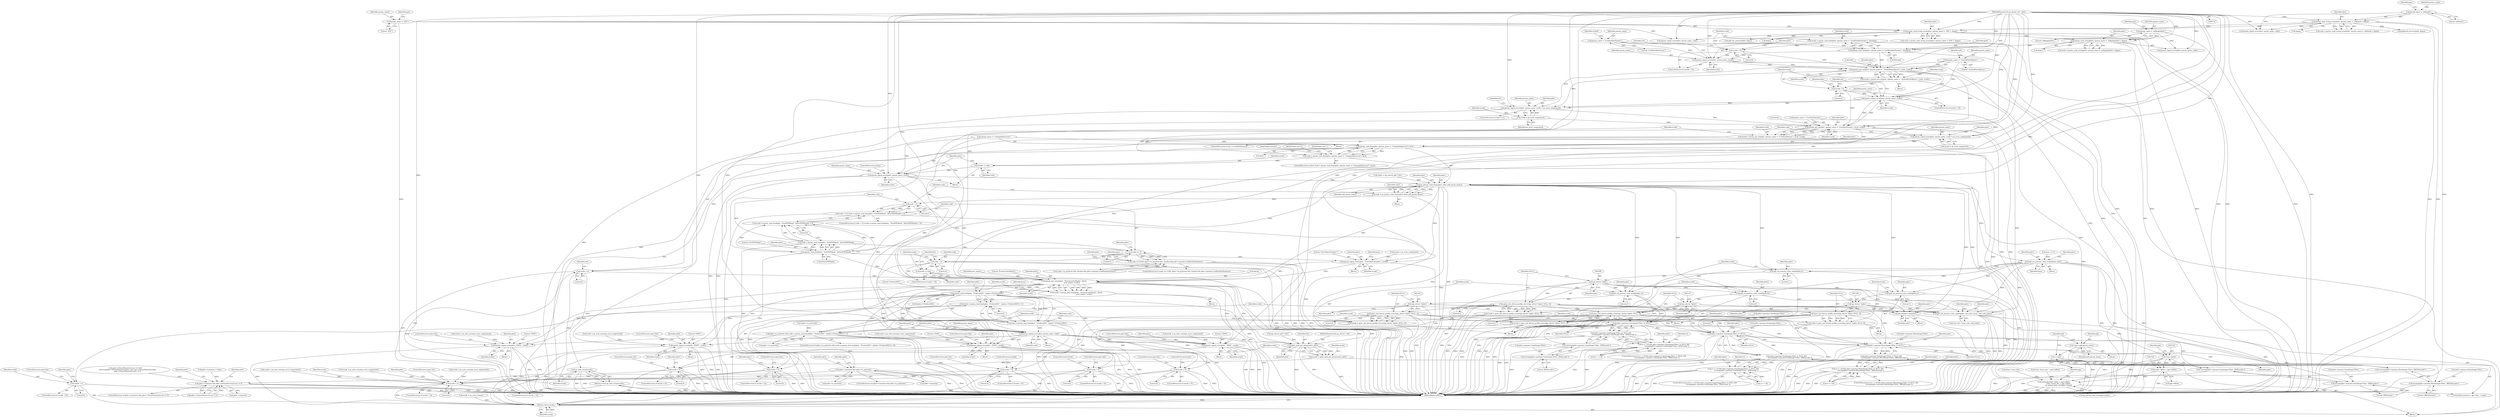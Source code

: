 digraph "0_ghostscript_c3476dde7743761a4e1d39a631716199b696b880@API" {
"1000359" [label="(Call,param_signal_error(plist, param_name, ecode = gs_error_rangecheck))"];
"1000339" [label="(Call,param_put_int(plist, (param_name = \".EmbedFontObjects\"), &efo, ecode))"];
"1000317" [label="(Call,param_read_bool(plist, (param_name = \"LockDistillerParams\"), &locked))"];
"1000250" [label="(Call,param_read_string(plist, (param_name = \"pdfpagelabels\"), &pps))"];
"1000206" [label="(Call,param_read_string_array(plist, (param_name = \"DSC\"), &ppa))"];
"1000162" [label="(Call,param_read_string_array(plist, (param_name = \"pdfmark\"), &ppa))"];
"1000121" [label="(MethodParameterIn,gs_param_list * plist)"];
"1000164" [label="(Call,param_name = \"pdfmark\")"];
"1000208" [label="(Call,param_name = \"DSC\")"];
"1000252" [label="(Call,param_name = \"pdfpagelabels\")"];
"1000319" [label="(Call,param_name = \"LockDistillerParams\")"];
"1000328" [label="(Call,param_signal_error(plist, param_name, ecode))"];
"1000325" [label="(Call,ecode < 0)"];
"1000315" [label="(Call,ecode = param_read_bool(plist, (param_name = \"LockDistillerParams\"), &locked))"];
"1000341" [label="(Call,param_name = \".EmbedFontObjects\")"];
"1000351" [label="(Call,param_signal_error(plist, param_name, ecode))"];
"1000348" [label="(Call,ecode < 0)"];
"1000337" [label="(Call,ecode = param_put_int(plist, (param_name = \".EmbedFontObjects\"), &efo, ecode))"];
"1000362" [label="(Call,ecode = gs_error_rangecheck)"];
"1000372" [label="(Call,param_put_int(plist, (param_name = \"CoreDistVersion\"), &cdv, ecode))"];
"1000370" [label="(Call,ecode = param_put_int(plist, (param_name = \"CoreDistVersion\"), &cdv, ecode))"];
"1000381" [label="(Call,ecode < 0)"];
"1000385" [label="(Call,gs_note_error(ecode))"];
"1000384" [label="(Return,return gs_note_error(ecode);)"];
"1000660" [label="(Call,param_put_enum(plist, \"ProcessColorModel\", &pcm,\n                               pcm_names, ecode))"];
"1000658" [label="(Call,ecode = param_put_enum(plist, \"ProcessColorModel\", &pcm,\n                               pcm_names, ecode))"];
"1000686" [label="(Call,ecode < 0)"];
"1001549" [label="(Return,return ecode;)"];
"1000698" [label="(Call,param_read_bool(plist, \"ProduceDSC\", &pdev->ProduceDSC))"];
"1000695" [label="(Call,(code = param_read_bool(plist, \"ProduceDSC\", &pdev->ProduceDSC)) < 0)"];
"1000691" [label="(Call,pdev->is_ps2write && (code = param_read_bool(plist, \"ProduceDSC\", &pdev->ProduceDSC)) < 0)"];
"1001432" [label="(Call,pdev->Linearise && pdev->is_ps2write)"];
"1001451" [label="(Call,pdev->Linearise && pdev->OwnerPassword.size != 0)"];
"1000696" [label="(Call,code = param_read_bool(plist, \"ProduceDSC\", &pdev->ProduceDSC))"];
"1000707" [label="(Call,param_signal_error(plist, param_name, code))"];
"1000728" [label="(Call,param_signal_error(plist, \"PDFA\", ecode))"];
"1000776" [label="(Call,param_signal_error(plist, \"PDFA\", ecode))"];
"1000794" [label="(Call,param_signal_error(plist, \"PDFX\", ecode))"];
"1000814" [label="(Call,param_signal_error(plist, \"PDFA\", ecode))"];
"1000959" [label="(Call,gdev_psdf_put_params(dev, plist))"];
"1000957" [label="(Call,ecode = gdev_psdf_put_params(dev, plist))"];
"1000963" [label="(Call,ecode < 0)"];
"1001314" [label="(Call,ecode < 0)"];
"1000391" [label="(Call,param_signal_error(plist, param_name, ecode = gs_error_rangecheck))"];
"1000400" [label="(Call,param_read_float(plist, (param_name = \"CompatibilityLevel\"), &cl))"];
"1000398" [label="(Call,code = param_read_float(plist, (param_name = \"CompatibilityLevel\"), &cl))"];
"1000409" [label="(Call,ecode = code)"];
"1000412" [label="(Call,param_signal_error(plist, param_name, ecode))"];
"1000551" [label="(Call,gs_param_read_items(plist, pdev, pdf_param_items))"];
"1000549" [label="(Call,code = gs_param_read_items(plist, pdev, pdf_param_items))"];
"1000557" [label="(Call,code < 0)"];
"1000556" [label="(Call,code < 0 || (code = param_read_bool(plist, \"ForOPDFRead\", &ForOPDFRead)) < 0)"];
"1000572" [label="(Call,code == 0)"];
"1000571" [label="(Call,code == 0 && !pdev->is_ps2write && !(locked && pdev->params.LockDistillerParams))"];
"1000599" [label="(Call,code < 0)"];
"1000602" [label="(Call,ecode = code)"];
"1000563" [label="(Call,param_read_bool(plist, \"ForOPDFRead\", &ForOPDFRead))"];
"1000560" [label="(Call,(code = param_read_bool(plist, \"ForOPDFRead\", &ForOPDFRead)) < 0)"];
"1000561" [label="(Call,code = param_read_bool(plist, \"ForOPDFRead\", &ForOPDFRead))"];
"1000647" [label="(Call,param_signal_error(plist, \"FirstObjectNumber\", ecode))"];
"1000672" [label="(Call,pdf_set_process_color_model(pdev, pcm))"];
"1001042" [label="(Call,pdf_set_process_color_model(pdev,1))"];
"1001048" [label="(Call,(gx_device *)pdev)"];
"1001047" [label="(Call,gsicc_init_device_profile_struct((gx_device *)pdev, NULL, 0))"];
"1001045" [label="(Call,ecode = gsicc_init_device_profile_struct((gx_device *)pdev, NULL, 0))"];
"1001054" [label="(Call,ecode < 0)"];
"1001101" [label="(Call,gsicc_init_device_profile_struct((gx_device *)pdev, NULL, 0))"];
"1001099" [label="(Call,ecode = gsicc_init_device_profile_struct((gx_device *)pdev, NULL, 0))"];
"1001108" [label="(Call,ecode < 0)"];
"1001198" [label="(Call,pdev->params.ColorImage.Filter != NULL)"];
"1001197" [label="(Call,pdev->params.ColorImage.Filter != NULL &&\n            !strcmp(pdev->params.ColorImage.Filter, \"JPXEncode\"))"];
"1001193" [label="(Call,cl < 1.5f && pdev->params.ColorImage.Filter != NULL &&\n            !strcmp(pdev->params.ColorImage.Filter, \"JPXEncode\"))"];
"1001207" [label="(Call,!strcmp(pdev->params.ColorImage.Filter, \"JPXEncode\"))"];
"1001208" [label="(Call,strcmp(pdev->params.ColorImage.Filter, \"JPXEncode\"))"];
"1001233" [label="(Call,pdev->params.GrayImage.Filter != NULL)"];
"1001232" [label="(Call,pdev->params.GrayImage.Filter != NULL &&\n            !strcmp(pdev->params.GrayImage.Filter, \"JPXEncode\"))"];
"1001228" [label="(Call,cl < 1.5f && pdev->params.GrayImage.Filter != NULL &&\n            !strcmp(pdev->params.GrayImage.Filter, \"JPXEncode\"))"];
"1001242" [label="(Call,!strcmp(pdev->params.GrayImage.Filter, \"JPXEncode\"))"];
"1001243" [label="(Call,strcmp(pdev->params.GrayImage.Filter, \"JPXEncode\"))"];
"1001268" [label="(Call,pdev->params.MonoImage.Filter != NULL)"];
"1001267" [label="(Call,pdev->params.MonoImage.Filter != NULL &&\n            !strcmp(pdev->params.MonoImage.Filter, \"JBIG2Encode\"))"];
"1001263" [label="(Call,cl < 1.4f && pdev->params.MonoImage.Filter != NULL &&\n            !strcmp(pdev->params.MonoImage.Filter, \"JBIG2Encode\"))"];
"1001277" [label="(Call,!strcmp(pdev->params.MonoImage.Filter, \"JBIG2Encode\"))"];
"1001278" [label="(Call,strcmp(pdev->params.MonoImage.Filter, \"JBIG2Encode\"))"];
"1001135" [label="(Call,gsicc_init_device_profile_struct((gx_device *)pdev, NULL, 0))"];
"1001133" [label="(Call,ecode = gsicc_init_device_profile_struct((gx_device *)pdev, NULL, 0))"];
"1001142" [label="(Call,ecode < 0)"];
"1001178" [label="(Call,gsicc_init_device_profile_struct((gx_device *)pdev, NULL, 0))"];
"1001176" [label="(Call,ecode = gsicc_init_device_profile_struct((gx_device *)pdev, NULL, 0))"];
"1001185" [label="(Call,ecode < 0)"];
"1001096" [label="(Call,pdf_set_process_color_model(pdev, 2))"];
"1001102" [label="(Call,(gx_device *)pdev)"];
"1001352" [label="(Call,pdf_initialize_ids(pdev))"];
"1001492" [label="(Call,pdf_set_process_color_model(pdev, save_dev->pcm_color_info_index))"];
"1001524" [label="(Call,(char *)pdev)"];
"1001522" [label="(Call,memcpy((char *)pdev + ppi->offset,\n                   (char *)save_dev + ppi->offset,\n                   gs_param_type_sizes[ppi->type]))"];
"1001523" [label="(Call,(char *)pdev + ppi->offset)"];
"1001130" [label="(Call,pdf_set_process_color_model(pdev,0))"];
"1001136" [label="(Call,(gx_device *)pdev)"];
"1001173" [label="(Call,pdf_set_process_color_model(pdev,1))"];
"1001179" [label="(Call,(gx_device *)pdev)"];
"1001513" [label="(Call,*ppi = pdf_param_items)"];
"1001520" [label="(Call,++ppi)"];
"1000578" [label="(Identifier,pdev)"];
"1000818" [label="(ControlStructure,goto fail;)"];
"1001263" [label="(Call,cl < 1.4f && pdev->params.MonoImage.Filter != NULL &&\n            !strcmp(pdev->params.MonoImage.Filter, \"JBIG2Encode\"))"];
"1001183" [label="(Literal,0)"];
"1001174" [label="(Identifier,pdev)"];
"1000317" [label="(Call,param_read_bool(plist, (param_name = \"LockDistillerParams\"), &locked))"];
"1000385" [label="(Call,gs_note_error(ecode))"];
"1001450" [label="(ControlStructure,if (pdev->Linearise && pdev->OwnerPassword.size != 0))"];
"1000796" [label="(Literal,\"PDFX\")"];
"1001057" [label="(ControlStructure,goto fail;)"];
"1001531" [label="(Call,(char *)save_dev)"];
"1000345" [label="(Identifier,efo)"];
"1001551" [label="(MethodReturn,RET)"];
"1001515" [label="(Identifier,pdf_param_items)"];
"1000415" [label="(Identifier,ecode)"];
"1001173" [label="(Call,pdf_set_process_color_model(pdev,1))"];
"1001527" [label="(Call,ppi->offset)"];
"1000208" [label="(Call,param_name = \"DSC\")"];
"1001352" [label="(Call,pdf_initialize_ids(pdev))"];
"1000971" [label="(Identifier,pdev)"];
"1000563" [label="(Call,param_read_bool(plist, \"ForOPDFRead\", &ForOPDFRead))"];
"1001106" [label="(Literal,0)"];
"1001493" [label="(Identifier,pdev)"];
"1000383" [label="(Literal,0)"];
"1000570" [label="(ControlStructure,if (code == 0 && !pdev->is_ps2write && !(locked && pdev->params.LockDistillerParams)))"];
"1001244" [label="(Call,pdev->params.GrayImage.Filter)"];
"1000817" [label="(Identifier,ecode)"];
"1001142" [label="(Call,ecode < 0)"];
"1000160" [label="(Call,code = param_read_string_array(plist, (param_name = \"pdfmark\"), &ppa))"];
"1000346" [label="(Identifier,ecode)"];
"1000809" [label="(Block,)"];
"1000731" [label="(Identifier,ecode)"];
"1000649" [label="(Literal,\"FirstObjectNumber\")"];
"1001258" [label="(Call,ecode = gs_note_error(gs_error_rangecheck))"];
"1000668" [label="(Call,pcm >= 0)"];
"1001269" [label="(Call,pdev->params.MonoImage.Filter)"];
"1000698" [label="(Call,param_read_bool(plist, \"ProduceDSC\", &pdev->ProduceDSC))"];
"1001051" [label="(Identifier,NULL)"];
"1000196" [label="(Call,param_signal_error(plist, param_name, code))"];
"1000677" [label="(Identifier,pdev)"];
"1000690" [label="(ControlStructure,if (pdev->is_ps2write && (code = param_read_bool(plist, \"ProduceDSC\", &pdev->ProduceDSC)) < 0))"];
"1000693" [label="(Identifier,pdev)"];
"1000359" [label="(Call,param_signal_error(plist, param_name, ecode = gs_error_rangecheck))"];
"1000377" [label="(Call,&cdv)"];
"1000251" [label="(Identifier,plist)"];
"1000122" [label="(Block,)"];
"1001537" [label="(Call,gs_param_type_sizes[ppi->type])"];
"1001199" [label="(Call,pdev->params.ColorImage.Filter)"];
"1000658" [label="(Call,ecode = param_put_enum(plist, \"ProcessColorModel\", &pcm,\n                               pcm_names, ecode))"];
"1000957" [label="(Call,ecode = gdev_psdf_put_params(dev, plist))"];
"1000380" [label="(ControlStructure,if (ecode < 0))"];
"1001138" [label="(Identifier,pdev)"];
"1000966" [label="(ControlStructure,goto fail;)"];
"1000374" [label="(Call,param_name = \"CoreDistVersion\")"];
"1000332" [label="(Block,)"];
"1001278" [label="(Call,strcmp(pdev->params.MonoImage.Filter, \"JBIG2Encode\"))"];
"1000240" [label="(Call,param_signal_error(plist, param_name, code))"];
"1001265" [label="(Identifier,cl)"];
"1001290" [label="(Identifier,pdev)"];
"1000391" [label="(Call,param_signal_error(plist, param_name, ecode = gs_error_rangecheck))"];
"1001048" [label="(Call,(gx_device *)pdev)"];
"1000414" [label="(Identifier,param_name)"];
"1000797" [label="(Identifier,ecode)"];
"1000600" [label="(Identifier,code)"];
"1000595" [label="(Identifier,plist)"];
"1000648" [label="(Identifier,plist)"];
"1000361" [label="(Identifier,param_name)"];
"1000163" [label="(Identifier,plist)"];
"1001032" [label="(Block,)"];
"1001176" [label="(Call,ecode = gsicc_init_device_profile_struct((gx_device *)pdev, NULL, 0))"];
"1000328" [label="(Call,param_signal_error(plist, param_name, ecode))"];
"1000651" [label="(Block,)"];
"1001146" [label="(ControlStructure,break;)"];
"1000398" [label="(Call,code = param_read_float(plist, (param_name = \"CompatibilityLevel\"), &cl))"];
"1000352" [label="(Identifier,plist)"];
"1001101" [label="(Call,gsicc_init_device_profile_struct((gx_device *)pdev, NULL, 0))"];
"1000323" [label="(Identifier,locked)"];
"1000211" [label="(Call,&ppa)"];
"1000401" [label="(Identifier,plist)"];
"1000963" [label="(Call,ecode < 0)"];
"1000551" [label="(Call,gs_param_read_items(plist, pdev, pdf_param_items))"];
"1001207" [label="(Call,!strcmp(pdev->params.ColorImage.Filter, \"JPXEncode\"))"];
"1001516" [label="(ControlStructure,for (; ppi->key; ++ppi))"];
"1000965" [label="(Literal,0)"];
"1000709" [label="(Identifier,param_name)"];
"1000329" [label="(Identifier,plist)"];
"1001465" [label="(Identifier,pdev)"];
"1001530" [label="(Call,(char *)save_dev + ppi->offset)"];
"1000393" [label="(Identifier,param_name)"];
"1001514" [label="(Identifier,ppi)"];
"1001348" [label="(Call,ecode = gs_error_ioerror)"];
"1001145" [label="(ControlStructure,goto fail;)"];
"1000688" [label="(Literal,0)"];
"1001105" [label="(Identifier,NULL)"];
"1000399" [label="(Identifier,code)"];
"1000568" [label="(Literal,0)"];
"1001178" [label="(Call,gsicc_init_device_profile_struct((gx_device *)pdev, NULL, 0))"];
"1001264" [label="(Call,cl < 1.4f)"];
"1001255" [label="(Identifier,pdev)"];
"1000207" [label="(Identifier,plist)"];
"1001321" [label="(Identifier,pdev)"];
"1000416" [label="(ControlStructure,break;)"];
"1000331" [label="(Identifier,ecode)"];
"1000363" [label="(Identifier,ecode)"];
"1000168" [label="(Identifier,ppa)"];
"1000557" [label="(Call,code < 0)"];
"1000250" [label="(Call,param_read_string(plist, (param_name = \"pdfpagelabels\"), &pps))"];
"1000604" [label="(Identifier,code)"];
"1000407" [label="(Block,)"];
"1001317" [label="(ControlStructure,goto fail;)"];
"1001279" [label="(Call,pdev->params.MonoImage.Filter)"];
"1001109" [label="(Identifier,ecode)"];
"1000348" [label="(Call,ecode < 0)"];
"1000325" [label="(Call,ecode < 0)"];
"1001047" [label="(Call,gsicc_init_device_profile_struct((gx_device *)pdev, NULL, 0))"];
"1001208" [label="(Call,strcmp(pdev->params.ColorImage.Filter, \"JPXEncode\"))"];
"1000362" [label="(Call,ecode = gs_error_rangecheck)"];
"1000790" [label="(Call,ecode = gs_note_error(gs_error_rangecheck))"];
"1000598" [label="(ControlStructure,if (code < 0))"];
"1001216" [label="(Literal,\"JPXEncode\")"];
"1001230" [label="(Identifier,cl)"];
"1001223" [label="(Call,ecode = gs_note_error(gs_error_rangecheck))"];
"1000165" [label="(Identifier,param_name)"];
"1001267" [label="(Call,pdev->params.MonoImage.Filter != NULL &&\n            !strcmp(pdev->params.MonoImage.Filter, \"JBIG2Encode\"))"];
"1000322" [label="(Call,&locked)"];
"1000552" [label="(Identifier,plist)"];
"1001053" [label="(ControlStructure,if (ecode < 0))"];
"1000209" [label="(Identifier,param_name)"];
"1000602" [label="(Call,ecode = code)"];
"1000162" [label="(Call,param_read_string_array(plist, (param_name = \"pdfmark\"), &ppa))"];
"1000961" [label="(Identifier,plist)"];
"1001523" [label="(Call,(char *)pdev + ppi->offset)"];
"1000321" [label="(Literal,\"LockDistillerParams\")"];
"1000565" [label="(Literal,\"ForOPDFRead\")"];
"1000167" [label="(Call,&ppa)"];
"1001144" [label="(Literal,0)"];
"1000559" [label="(Literal,0)"];
"1000794" [label="(Call,param_signal_error(plist, \"PDFX\", ecode))"];
"1001442" [label="(Identifier,pdev)"];
"1001130" [label="(Call,pdf_set_process_color_model(pdev,0))"];
"1000204" [label="(Call,code = param_read_string_array(plist, (param_name = \"DSC\"), &ppa))"];
"1001135" [label="(Call,gsicc_init_device_profile_struct((gx_device *)pdev, NULL, 0))"];
"1001139" [label="(Identifier,NULL)"];
"1001181" [label="(Identifier,pdev)"];
"1001096" [label="(Call,pdf_set_process_color_model(pdev, 2))"];
"1000572" [label="(Call,code == 0)"];
"1000574" [label="(Literal,0)"];
"1000674" [label="(Identifier,pcm)"];
"1000354" [label="(Identifier,ecode)"];
"1001097" [label="(Identifier,pdev)"];
"1001356" [label="(Identifier,pdev)"];
"1001111" [label="(ControlStructure,goto fail;)"];
"1000379" [label="(Identifier,ecode)"];
"1000700" [label="(Literal,\"ProduceDSC\")"];
"1000349" [label="(Identifier,ecode)"];
"1001232" [label="(Call,pdev->params.GrayImage.Filter != NULL &&\n            !strcmp(pdev->params.GrayImage.Filter, \"JPXEncode\"))"];
"1000351" [label="(Call,param_signal_error(plist, param_name, ecode))"];
"1000776" [label="(Call,param_signal_error(plist, \"PDFA\", ecode))"];
"1001143" [label="(Identifier,ecode)"];
"1000696" [label="(Call,code = param_read_bool(plist, \"ProduceDSC\", &pdev->ProduceDSC))"];
"1001045" [label="(Call,ecode = gsicc_init_device_profile_struct((gx_device *)pdev, NULL, 0))"];
"1000815" [label="(Identifier,plist)"];
"1000715" [label="(Identifier,pdev)"];
"1001102" [label="(Call,(gx_device *)pdev)"];
"1000705" [label="(Literal,0)"];
"1001042" [label="(Call,pdf_set_process_color_model(pdev,1))"];
"1000671" [label="(Block,)"];
"1000723" [label="(Block,)"];
"1000252" [label="(Call,param_name = \"pdfpagelabels\")"];
"1001432" [label="(Call,pdev->Linearise && pdev->is_ps2write)"];
"1000405" [label="(Call,&cl)"];
"1001209" [label="(Call,pdev->params.ColorImage.Filter)"];
"1000248" [label="(Call,code = param_read_string(plist, (param_name = \"pdfpagelabels\"), &pps))"];
"1001229" [label="(Call,cl < 1.5f)"];
"1001192" [label="(ControlStructure,if (cl < 1.5f && pdev->params.ColorImage.Filter != NULL &&\n            !strcmp(pdev->params.ColorImage.Filter, \"JPXEncode\")))"];
"1001433" [label="(Call,pdev->Linearise)"];
"1000372" [label="(Call,param_put_int(plist, (param_name = \"CoreDistVersion\"), &cdv, ecode))"];
"1000560" [label="(Call,(code = param_read_bool(plist, \"ForOPDFRead\", &ForOPDFRead)) < 0)"];
"1000337" [label="(Call,ecode = param_put_int(plist, (param_name = \".EmbedFontObjects\"), &efo, ecode))"];
"1000601" [label="(Literal,0)"];
"1000370" [label="(Call,ecode = param_put_int(plist, (param_name = \"CoreDistVersion\"), &cdv, ecode))"];
"1000386" [label="(Identifier,ecode)"];
"1001054" [label="(Call,ecode < 0)"];
"1001242" [label="(Call,!strcmp(pdev->params.GrayImage.Filter, \"JPXEncode\"))"];
"1001189" [label="(ControlStructure,break;)"];
"1001524" [label="(Call,(char *)pdev)"];
"1000599" [label="(Call,code < 0)"];
"1000558" [label="(Identifier,code)"];
"1000554" [label="(Identifier,pdf_param_items)"];
"1000410" [label="(Identifier,ecode)"];
"1001499" [label="(Identifier,pdev)"];
"1000166" [label="(Literal,\"pdfmark\")"];
"1000355" [label="(ControlStructure,if (efo != 1))"];
"1000798" [label="(ControlStructure,goto fail;)"];
"1000553" [label="(Identifier,pdev)"];
"1000795" [label="(Identifier,plist)"];
"1000409" [label="(Call,ecode = code)"];
"1001061" [label="(Identifier,pdev)"];
"1001186" [label="(Identifier,ecode)"];
"1001185" [label="(Call,ecode < 0)"];
"1001262" [label="(ControlStructure,if (cl < 1.4f && pdev->params.MonoImage.Filter != NULL &&\n            !strcmp(pdev->params.MonoImage.Filter, \"JBIG2Encode\")))"];
"1000789" [label="(Block,)"];
"1001188" [label="(ControlStructure,goto fail;)"];
"1000549" [label="(Call,code = gs_param_read_items(plist, pdev, pdf_param_items))"];
"1001282" [label="(Identifier,pdev)"];
"1000666" [label="(Identifier,ecode)"];
"1000411" [label="(Identifier,code)"];
"1001131" [label="(Identifier,pdev)"];
"1001100" [label="(Identifier,ecode)"];
"1000724" [label="(Call,ecode = gs_note_error(gs_error_rangecheck))"];
"1001179" [label="(Call,(gx_device *)pdev)"];
"1001241" [label="(Identifier,NULL)"];
"1001353" [label="(Identifier,pdev)"];
"1000710" [label="(Identifier,code)"];
"1001050" [label="(Identifier,pdev)"];
"1001511" [label="(Block,)"];
"1000662" [label="(Literal,\"ProcessColorModel\")"];
"1000697" [label="(Identifier,code)"];
"1000343" [label="(Literal,\".EmbedFontObjects\")"];
"1000389" [label="(Identifier,cdv)"];
"1001251" [label="(Literal,\"JPXEncode\")"];
"1000706" [label="(Block,)"];
"1000402" [label="(Call,param_name = \"CompatibilityLevel\")"];
"1000126" [label="(Call,*pdev = (gx_device_pdf *) dev)"];
"1000360" [label="(Identifier,plist)"];
"1000660" [label="(Call,param_put_enum(plist, \"ProcessColorModel\", &pcm,\n                               pcm_names, ecode))"];
"1000780" [label="(ControlStructure,goto fail;)"];
"1000699" [label="(Identifier,plist)"];
"1000661" [label="(Identifier,plist)"];
"1000338" [label="(Identifier,ecode)"];
"1001520" [label="(Call,++ppi)"];
"1001212" [label="(Identifier,pdev)"];
"1001380" [label="(Call,pdev->OwnerPassword.size != 0 &&\n         memcmp(pdev->OwnerPassword.data, save_dev->OwnerPassword.data,\n         pdev->OwnerPassword.size) != 0)"];
"1000590" [label="(Identifier,pdev)"];
"1001197" [label="(Call,pdev->params.ColorImage.Filter != NULL &&\n            !strcmp(pdev->params.ColorImage.Filter, \"JPXEncode\"))"];
"1001313" [label="(ControlStructure,if (ecode < 0))"];
"1000810" [label="(Call,ecode = gs_note_error(gs_error_rangecheck))"];
"1000212" [label="(Identifier,ppa)"];
"1000307" [label="(Call,param_signal_error(plist, param_name, code))"];
"1000814" [label="(Call,param_signal_error(plist, \"PDFA\", ecode))"];
"1000962" [label="(ControlStructure,if (ecode < 0))"];
"1000655" [label="(Identifier,pcm)"];
"1000365" [label="(Block,)"];
"1001134" [label="(Identifier,ecode)"];
"1000318" [label="(Identifier,plist)"];
"1000164" [label="(Call,param_name = \"pdfmark\")"];
"1000687" [label="(Identifier,ecode)"];
"1000550" [label="(Identifier,code)"];
"1001451" [label="(Call,pdev->Linearise && pdev->OwnerPassword.size != 0)"];
"1001293" [label="(Call,ecode = gs_note_error(gs_error_rangecheck))"];
"1000779" [label="(Identifier,ecode)"];
"1000256" [label="(Identifier,pps)"];
"1000608" [label="(Identifier,fon)"];
"1001108" [label="(Call,ecode < 0)"];
"1001475" [label="(Identifier,pdev)"];
"1000701" [label="(Call,&pdev->ProduceDSC)"];
"1001132" [label="(Literal,0)"];
"1000210" [label="(Literal,\"DSC\")"];
"1000330" [label="(Identifier,param_name)"];
"1000772" [label="(Call,ecode = gs_note_error(gs_error_rangecheck))"];
"1001220" [label="(Identifier,pdev)"];
"1000344" [label="(Call,&efo)"];
"1000561" [label="(Call,code = param_read_bool(plist, \"ForOPDFRead\", &ForOPDFRead))"];
"1001247" [label="(Identifier,pdev)"];
"1000730" [label="(Literal,\"PDFA\")"];
"1000571" [label="(Call,code == 0 && !pdev->is_ps2write && !(locked && pdev->params.LockDistillerParams))"];
"1001276" [label="(Identifier,NULL)"];
"1000327" [label="(Literal,0)"];
"1000964" [label="(Identifier,ecode)"];
"1000381" [label="(Call,ecode < 0)"];
"1000644" [label="(Call,ecode = gs_error_rangecheck)"];
"1000353" [label="(Identifier,param_name)"];
"1000397" [label="(ControlStructure,switch (code = param_read_float(plist, (param_name = \"CompatibilityLevel\"), &cl)))"];
"1001492" [label="(Call,pdf_set_process_color_model(pdev, save_dev->pcm_color_info_index))"];
"1001107" [label="(ControlStructure,if (ecode < 0))"];
"1000708" [label="(Identifier,plist)"];
"1000777" [label="(Identifier,plist)"];
"1000350" [label="(Literal,0)"];
"1001277" [label="(Call,!strcmp(pdev->params.MonoImage.Filter, \"JBIG2Encode\"))"];
"1000128" [label="(Call,(gx_device_pdf *) dev)"];
"1001140" [label="(Literal,0)"];
"1001455" [label="(Call,pdev->OwnerPassword.size != 0)"];
"1000958" [label="(Identifier,ecode)"];
"1001064" [label="(Block,)"];
"1000692" [label="(Call,pdev->is_ps2write)"];
"1001243" [label="(Call,strcmp(pdev->params.GrayImage.Filter, \"JPXEncode\"))"];
"1001518" [label="(Identifier,ppi)"];
"1000778" [label="(Literal,\"PDFA\")"];
"1001549" [label="(Return,return ecode;)"];
"1001046" [label="(Identifier,ecode)"];
"1001513" [label="(Call,*ppi = pdf_param_items)"];
"1001286" [label="(Literal,\"JBIG2Encode\")"];
"1001043" [label="(Identifier,pdev)"];
"1001300" [label="(Identifier,pdev)"];
"1000535" [label="(Block,)"];
"1000647" [label="(Call,param_signal_error(plist, \"FirstObjectNumber\", ecode))"];
"1000417" [label="(JumpTarget,case 0:)"];
"1000533" [label="(JumpTarget,case 1:)"];
"1001133" [label="(Call,ecode = gsicc_init_device_profile_struct((gx_device *)pdev, NULL, 0))"];
"1000371" [label="(Identifier,ecode)"];
"1001112" [label="(ControlStructure,break;)"];
"1000382" [label="(Identifier,ecode)"];
"1000253" [label="(Identifier,param_name)"];
"1000412" [label="(Call,param_signal_error(plist, param_name, ecode))"];
"1000691" [label="(Call,pdev->is_ps2write && (code = param_read_bool(plist, \"ProduceDSC\", &pdev->ProduceDSC)) < 0)"];
"1001445" [label="(Call,pdev->Linearise = false)"];
"1001052" [label="(Literal,0)"];
"1000319" [label="(Call,param_name = \"LockDistillerParams\")"];
"1000324" [label="(ControlStructure,if (ecode < 0))"];
"1000663" [label="(Call,&pcm)"];
"1000335" [label="(Identifier,efo)"];
"1000643" [label="(Block,)"];
"1001521" [label="(Identifier,ppi)"];
"1001233" [label="(Call,pdev->params.GrayImage.Filter != NULL)"];
"1000689" [label="(ControlStructure,goto fail;)"];
"1000413" [label="(Identifier,plist)"];
"1000672" [label="(Call,pdf_set_process_color_model(pdev, pcm))"];
"1000340" [label="(Identifier,plist)"];
"1001522" [label="(Call,memcpy((char *)pdev + ppi->offset,\n                   (char *)save_dev + ppi->offset,\n                   gs_param_type_sizes[ppi->type]))"];
"1000368" [label="(Identifier,cdv)"];
"1000659" [label="(Identifier,ecode)"];
"1000555" [label="(ControlStructure,if (code < 0 || (code = param_read_bool(plist, \"ForOPDFRead\", &ForOPDFRead)) < 0))"];
"1000707" [label="(Call,param_signal_error(plist, param_name, code))"];
"1001198" [label="(Call,pdev->params.ColorImage.Filter != NULL)"];
"1001098" [label="(Literal,2)"];
"1000341" [label="(Call,param_name = \".EmbedFontObjects\")"];
"1000339" [label="(Call,param_put_int(plist, (param_name = \".EmbedFontObjects\"), &efo, ecode))"];
"1000320" [label="(Identifier,param_name)"];
"1001268" [label="(Call,pdev->params.MonoImage.Filter != NULL)"];
"1000728" [label="(Call,param_signal_error(plist, \"PDFA\", ecode))"];
"1000185" [label="(Call,pdfmark_process(pdev, &ppa))"];
"1001453" [label="(Identifier,pdev)"];
"1000255" [label="(Call,&pps)"];
"1001494" [label="(Call,save_dev->pcm_color_info_index)"];
"1000573" [label="(Identifier,code)"];
"1000394" [label="(Call,ecode = gs_error_rangecheck)"];
"1000562" [label="(Identifier,code)"];
"1000673" [label="(Identifier,pdev)"];
"1000575" [label="(Call,!pdev->is_ps2write && !(locked && pdev->params.LockDistillerParams))"];
"1000686" [label="(Call,ecode < 0)"];
"1001206" [label="(Identifier,NULL)"];
"1000315" [label="(Call,ecode = param_read_bool(plist, (param_name = \"LockDistillerParams\"), &locked))"];
"1001314" [label="(Call,ecode < 0)"];
"1001110" [label="(Literal,0)"];
"1000816" [label="(Literal,\"PDFA\")"];
"1001315" [label="(Identifier,ecode)"];
"1000959" [label="(Call,gdev_psdf_put_params(dev, plist))"];
"1000364" [label="(Identifier,gs_error_rangecheck)"];
"1000771" [label="(Block,)"];
"1001099" [label="(Call,ecode = gsicc_init_device_profile_struct((gx_device *)pdev, NULL, 0))"];
"1000603" [label="(Identifier,ecode)"];
"1000373" [label="(Identifier,plist)"];
"1001335" [label="(Block,)"];
"1000669" [label="(Identifier,pcm)"];
"1000685" [label="(ControlStructure,if (ecode < 0))"];
"1000387" [label="(ControlStructure,if (cdv != CoreDistVersion))"];
"1001136" [label="(Call,(gx_device *)pdev)"];
"1000695" [label="(Call,(code = param_read_bool(plist, \"ProduceDSC\", &pdev->ProduceDSC)) < 0)"];
"1001055" [label="(Identifier,ecode)"];
"1000347" [label="(ControlStructure,if (ecode < 0))"];
"1001194" [label="(Call,cl < 1.5f)"];
"1001163" [label="(Block,)"];
"1001526" [label="(Identifier,pdev)"];
"1001056" [label="(Literal,0)"];
"1000732" [label="(ControlStructure,goto fail;)"];
"1000960" [label="(Identifier,dev)"];
"1000408" [label="(JumpTarget,default:)"];
"1001452" [label="(Call,pdev->Linearise)"];
"1001182" [label="(Identifier,NULL)"];
"1000229" [label="(Call,pdf_dsc_process(pdev, &ppa))"];
"1001187" [label="(Literal,0)"];
"1000316" [label="(Identifier,ecode)"];
"1000650" [label="(Identifier,ecode)"];
"1000326" [label="(Identifier,ecode)"];
"1000566" [label="(Call,&ForOPDFRead)"];
"1001436" [label="(Call,pdev->is_ps2write)"];
"1001550" [label="(Identifier,ecode)"];
"1001104" [label="(Identifier,pdev)"];
"1000342" [label="(Identifier,param_name)"];
"1000121" [label="(MethodParameterIn,gs_param_list * plist)"];
"1000119" [label="(MethodParameterIn,gx_device * dev)"];
"1000384" [label="(Return,return gs_note_error(ecode);)"];
"1001228" [label="(Call,cl < 1.5f && pdev->params.GrayImage.Filter != NULL &&\n            !strcmp(pdev->params.GrayImage.Filter, \"JPXEncode\"))"];
"1000206" [label="(Call,param_read_string_array(plist, (param_name = \"DSC\"), &ppa))"];
"1001431" [label="(ControlStructure,if (pdev->Linearise && pdev->is_ps2write))"];
"1000392" [label="(Identifier,plist)"];
"1000665" [label="(Identifier,pcm_names)"];
"1000576" [label="(Call,!pdev->is_ps2write)"];
"1000564" [label="(Identifier,plist)"];
"1001175" [label="(Literal,1)"];
"1001234" [label="(Call,pdev->params.GrayImage.Filter)"];
"1001193" [label="(Call,cl < 1.5f && pdev->params.ColorImage.Filter != NULL &&\n            !strcmp(pdev->params.ColorImage.Filter, \"JPXEncode\"))"];
"1001141" [label="(ControlStructure,if (ecode < 0))"];
"1000357" [label="(Identifier,efo)"];
"1000729" [label="(Identifier,plist)"];
"1001528" [label="(Identifier,ppi)"];
"1000556" [label="(Call,code < 0 || (code = param_read_bool(plist, \"ForOPDFRead\", &ForOPDFRead)) < 0)"];
"1001177" [label="(Identifier,ecode)"];
"1001184" [label="(ControlStructure,if (ecode < 0))"];
"1000400" [label="(Call,param_read_float(plist, (param_name = \"CompatibilityLevel\"), &cl))"];
"1001044" [label="(Literal,1)"];
"1000254" [label="(Literal,\"pdfpagelabels\")"];
"1001227" [label="(ControlStructure,if (cl < 1.5f && pdev->params.GrayImage.Filter != NULL &&\n            !strcmp(pdev->params.GrayImage.Filter, \"JPXEncode\")))"];
"1001316" [label="(Literal,0)"];
"1000359" -> "1000355"  [label="AST: "];
"1000359" -> "1000362"  [label="CFG: "];
"1000360" -> "1000359"  [label="AST: "];
"1000361" -> "1000359"  [label="AST: "];
"1000362" -> "1000359"  [label="AST: "];
"1000368" -> "1000359"  [label="CFG: "];
"1000359" -> "1001551"  [label="DDG: "];
"1000339" -> "1000359"  [label="DDG: "];
"1000351" -> "1000359"  [label="DDG: "];
"1000351" -> "1000359"  [label="DDG: "];
"1000121" -> "1000359"  [label="DDG: "];
"1000341" -> "1000359"  [label="DDG: "];
"1000362" -> "1000359"  [label="DDG: "];
"1000359" -> "1000372"  [label="DDG: "];
"1000339" -> "1000337"  [label="AST: "];
"1000339" -> "1000346"  [label="CFG: "];
"1000340" -> "1000339"  [label="AST: "];
"1000341" -> "1000339"  [label="AST: "];
"1000344" -> "1000339"  [label="AST: "];
"1000346" -> "1000339"  [label="AST: "];
"1000337" -> "1000339"  [label="CFG: "];
"1000339" -> "1001551"  [label="DDG: "];
"1000339" -> "1000337"  [label="DDG: "];
"1000339" -> "1000337"  [label="DDG: "];
"1000339" -> "1000337"  [label="DDG: "];
"1000317" -> "1000339"  [label="DDG: "];
"1000328" -> "1000339"  [label="DDG: "];
"1000328" -> "1000339"  [label="DDG: "];
"1000121" -> "1000339"  [label="DDG: "];
"1000341" -> "1000339"  [label="DDG: "];
"1000325" -> "1000339"  [label="DDG: "];
"1000339" -> "1000351"  [label="DDG: "];
"1000339" -> "1000372"  [label="DDG: "];
"1000317" -> "1000315"  [label="AST: "];
"1000317" -> "1000322"  [label="CFG: "];
"1000318" -> "1000317"  [label="AST: "];
"1000319" -> "1000317"  [label="AST: "];
"1000322" -> "1000317"  [label="AST: "];
"1000315" -> "1000317"  [label="CFG: "];
"1000317" -> "1001551"  [label="DDG: "];
"1000317" -> "1000315"  [label="DDG: "];
"1000317" -> "1000315"  [label="DDG: "];
"1000250" -> "1000317"  [label="DDG: "];
"1000121" -> "1000317"  [label="DDG: "];
"1000319" -> "1000317"  [label="DDG: "];
"1000317" -> "1000328"  [label="DDG: "];
"1000250" -> "1000248"  [label="AST: "];
"1000250" -> "1000255"  [label="CFG: "];
"1000251" -> "1000250"  [label="AST: "];
"1000252" -> "1000250"  [label="AST: "];
"1000255" -> "1000250"  [label="AST: "];
"1000248" -> "1000250"  [label="CFG: "];
"1000250" -> "1001551"  [label="DDG: "];
"1000250" -> "1001551"  [label="DDG: "];
"1000250" -> "1000248"  [label="DDG: "];
"1000250" -> "1000248"  [label="DDG: "];
"1000206" -> "1000250"  [label="DDG: "];
"1000121" -> "1000250"  [label="DDG: "];
"1000252" -> "1000250"  [label="DDG: "];
"1000250" -> "1000307"  [label="DDG: "];
"1000206" -> "1000204"  [label="AST: "];
"1000206" -> "1000211"  [label="CFG: "];
"1000207" -> "1000206"  [label="AST: "];
"1000208" -> "1000206"  [label="AST: "];
"1000211" -> "1000206"  [label="AST: "];
"1000204" -> "1000206"  [label="CFG: "];
"1000206" -> "1001551"  [label="DDG: "];
"1000206" -> "1001551"  [label="DDG: "];
"1000206" -> "1000204"  [label="DDG: "];
"1000206" -> "1000204"  [label="DDG: "];
"1000162" -> "1000206"  [label="DDG: "];
"1000162" -> "1000206"  [label="DDG: "];
"1000121" -> "1000206"  [label="DDG: "];
"1000208" -> "1000206"  [label="DDG: "];
"1000206" -> "1000229"  [label="DDG: "];
"1000206" -> "1000240"  [label="DDG: "];
"1000162" -> "1000160"  [label="AST: "];
"1000162" -> "1000167"  [label="CFG: "];
"1000163" -> "1000162"  [label="AST: "];
"1000164" -> "1000162"  [label="AST: "];
"1000167" -> "1000162"  [label="AST: "];
"1000160" -> "1000162"  [label="CFG: "];
"1000162" -> "1001551"  [label="DDG: "];
"1000162" -> "1001551"  [label="DDG: "];
"1000162" -> "1000160"  [label="DDG: "];
"1000162" -> "1000160"  [label="DDG: "];
"1000121" -> "1000162"  [label="DDG: "];
"1000164" -> "1000162"  [label="DDG: "];
"1000162" -> "1000185"  [label="DDG: "];
"1000162" -> "1000196"  [label="DDG: "];
"1000121" -> "1000118"  [label="AST: "];
"1000121" -> "1001551"  [label="DDG: "];
"1000121" -> "1000196"  [label="DDG: "];
"1000121" -> "1000240"  [label="DDG: "];
"1000121" -> "1000307"  [label="DDG: "];
"1000121" -> "1000328"  [label="DDG: "];
"1000121" -> "1000351"  [label="DDG: "];
"1000121" -> "1000372"  [label="DDG: "];
"1000121" -> "1000391"  [label="DDG: "];
"1000121" -> "1000400"  [label="DDG: "];
"1000121" -> "1000412"  [label="DDG: "];
"1000121" -> "1000551"  [label="DDG: "];
"1000121" -> "1000563"  [label="DDG: "];
"1000121" -> "1000647"  [label="DDG: "];
"1000121" -> "1000660"  [label="DDG: "];
"1000121" -> "1000698"  [label="DDG: "];
"1000121" -> "1000707"  [label="DDG: "];
"1000121" -> "1000728"  [label="DDG: "];
"1000121" -> "1000776"  [label="DDG: "];
"1000121" -> "1000794"  [label="DDG: "];
"1000121" -> "1000814"  [label="DDG: "];
"1000121" -> "1000959"  [label="DDG: "];
"1000164" -> "1000166"  [label="CFG: "];
"1000165" -> "1000164"  [label="AST: "];
"1000166" -> "1000164"  [label="AST: "];
"1000168" -> "1000164"  [label="CFG: "];
"1000164" -> "1001551"  [label="DDG: "];
"1000164" -> "1000196"  [label="DDG: "];
"1000208" -> "1000210"  [label="CFG: "];
"1000209" -> "1000208"  [label="AST: "];
"1000210" -> "1000208"  [label="AST: "];
"1000212" -> "1000208"  [label="CFG: "];
"1000208" -> "1001551"  [label="DDG: "];
"1000208" -> "1000240"  [label="DDG: "];
"1000252" -> "1000254"  [label="CFG: "];
"1000253" -> "1000252"  [label="AST: "];
"1000254" -> "1000252"  [label="AST: "];
"1000256" -> "1000252"  [label="CFG: "];
"1000252" -> "1001551"  [label="DDG: "];
"1000252" -> "1000307"  [label="DDG: "];
"1000319" -> "1000321"  [label="CFG: "];
"1000320" -> "1000319"  [label="AST: "];
"1000321" -> "1000319"  [label="AST: "];
"1000323" -> "1000319"  [label="CFG: "];
"1000319" -> "1000328"  [label="DDG: "];
"1000328" -> "1000324"  [label="AST: "];
"1000328" -> "1000331"  [label="CFG: "];
"1000329" -> "1000328"  [label="AST: "];
"1000330" -> "1000328"  [label="AST: "];
"1000331" -> "1000328"  [label="AST: "];
"1000335" -> "1000328"  [label="CFG: "];
"1000328" -> "1001551"  [label="DDG: "];
"1000325" -> "1000328"  [label="DDG: "];
"1000325" -> "1000324"  [label="AST: "];
"1000325" -> "1000327"  [label="CFG: "];
"1000326" -> "1000325"  [label="AST: "];
"1000327" -> "1000325"  [label="AST: "];
"1000329" -> "1000325"  [label="CFG: "];
"1000335" -> "1000325"  [label="CFG: "];
"1000315" -> "1000325"  [label="DDG: "];
"1000315" -> "1000122"  [label="AST: "];
"1000316" -> "1000315"  [label="AST: "];
"1000326" -> "1000315"  [label="CFG: "];
"1000315" -> "1001551"  [label="DDG: "];
"1000341" -> "1000343"  [label="CFG: "];
"1000342" -> "1000341"  [label="AST: "];
"1000343" -> "1000341"  [label="AST: "];
"1000345" -> "1000341"  [label="CFG: "];
"1000341" -> "1000351"  [label="DDG: "];
"1000351" -> "1000347"  [label="AST: "];
"1000351" -> "1000354"  [label="CFG: "];
"1000352" -> "1000351"  [label="AST: "];
"1000353" -> "1000351"  [label="AST: "];
"1000354" -> "1000351"  [label="AST: "];
"1000357" -> "1000351"  [label="CFG: "];
"1000351" -> "1001551"  [label="DDG: "];
"1000348" -> "1000351"  [label="DDG: "];
"1000351" -> "1000372"  [label="DDG: "];
"1000351" -> "1000372"  [label="DDG: "];
"1000348" -> "1000347"  [label="AST: "];
"1000348" -> "1000350"  [label="CFG: "];
"1000349" -> "1000348"  [label="AST: "];
"1000350" -> "1000348"  [label="AST: "];
"1000352" -> "1000348"  [label="CFG: "];
"1000357" -> "1000348"  [label="CFG: "];
"1000337" -> "1000348"  [label="DDG: "];
"1000348" -> "1000372"  [label="DDG: "];
"1000337" -> "1000332"  [label="AST: "];
"1000338" -> "1000337"  [label="AST: "];
"1000349" -> "1000337"  [label="CFG: "];
"1000337" -> "1001551"  [label="DDG: "];
"1000362" -> "1000364"  [label="CFG: "];
"1000363" -> "1000362"  [label="AST: "];
"1000364" -> "1000362"  [label="AST: "];
"1000362" -> "1001551"  [label="DDG: "];
"1000362" -> "1000372"  [label="DDG: "];
"1000372" -> "1000370"  [label="AST: "];
"1000372" -> "1000379"  [label="CFG: "];
"1000373" -> "1000372"  [label="AST: "];
"1000374" -> "1000372"  [label="AST: "];
"1000377" -> "1000372"  [label="AST: "];
"1000379" -> "1000372"  [label="AST: "];
"1000370" -> "1000372"  [label="CFG: "];
"1000372" -> "1001551"  [label="DDG: "];
"1000372" -> "1001551"  [label="DDG: "];
"1000372" -> "1000370"  [label="DDG: "];
"1000372" -> "1000370"  [label="DDG: "];
"1000372" -> "1000370"  [label="DDG: "];
"1000374" -> "1000372"  [label="DDG: "];
"1000372" -> "1000391"  [label="DDG: "];
"1000372" -> "1000400"  [label="DDG: "];
"1000370" -> "1000365"  [label="AST: "];
"1000371" -> "1000370"  [label="AST: "];
"1000382" -> "1000370"  [label="CFG: "];
"1000370" -> "1001551"  [label="DDG: "];
"1000370" -> "1000381"  [label="DDG: "];
"1000381" -> "1000380"  [label="AST: "];
"1000381" -> "1000383"  [label="CFG: "];
"1000382" -> "1000381"  [label="AST: "];
"1000383" -> "1000381"  [label="AST: "];
"1000386" -> "1000381"  [label="CFG: "];
"1000389" -> "1000381"  [label="CFG: "];
"1000381" -> "1001551"  [label="DDG: "];
"1000381" -> "1000385"  [label="DDG: "];
"1000381" -> "1000660"  [label="DDG: "];
"1000385" -> "1000384"  [label="AST: "];
"1000385" -> "1000386"  [label="CFG: "];
"1000386" -> "1000385"  [label="AST: "];
"1000384" -> "1000385"  [label="CFG: "];
"1000385" -> "1001551"  [label="DDG: "];
"1000385" -> "1001551"  [label="DDG: "];
"1000385" -> "1000384"  [label="DDG: "];
"1000384" -> "1000380"  [label="AST: "];
"1001551" -> "1000384"  [label="CFG: "];
"1000384" -> "1001551"  [label="DDG: "];
"1000660" -> "1000658"  [label="AST: "];
"1000660" -> "1000666"  [label="CFG: "];
"1000661" -> "1000660"  [label="AST: "];
"1000662" -> "1000660"  [label="AST: "];
"1000663" -> "1000660"  [label="AST: "];
"1000665" -> "1000660"  [label="AST: "];
"1000666" -> "1000660"  [label="AST: "];
"1000658" -> "1000660"  [label="CFG: "];
"1000660" -> "1001551"  [label="DDG: "];
"1000660" -> "1001551"  [label="DDG: "];
"1000660" -> "1001551"  [label="DDG: "];
"1000660" -> "1000658"  [label="DDG: "];
"1000660" -> "1000658"  [label="DDG: "];
"1000660" -> "1000658"  [label="DDG: "];
"1000660" -> "1000658"  [label="DDG: "];
"1000660" -> "1000658"  [label="DDG: "];
"1000647" -> "1000660"  [label="DDG: "];
"1000647" -> "1000660"  [label="DDG: "];
"1000563" -> "1000660"  [label="DDG: "];
"1000551" -> "1000660"  [label="DDG: "];
"1000412" -> "1000660"  [label="DDG: "];
"1000602" -> "1000660"  [label="DDG: "];
"1000394" -> "1000660"  [label="DDG: "];
"1000660" -> "1000698"  [label="DDG: "];
"1000660" -> "1000707"  [label="DDG: "];
"1000660" -> "1000728"  [label="DDG: "];
"1000660" -> "1000776"  [label="DDG: "];
"1000660" -> "1000794"  [label="DDG: "];
"1000660" -> "1000814"  [label="DDG: "];
"1000660" -> "1000959"  [label="DDG: "];
"1000658" -> "1000651"  [label="AST: "];
"1000659" -> "1000658"  [label="AST: "];
"1000669" -> "1000658"  [label="CFG: "];
"1000658" -> "1001551"  [label="DDG: "];
"1000658" -> "1000686"  [label="DDG: "];
"1000686" -> "1000685"  [label="AST: "];
"1000686" -> "1000688"  [label="CFG: "];
"1000687" -> "1000686"  [label="AST: "];
"1000688" -> "1000686"  [label="AST: "];
"1000689" -> "1000686"  [label="CFG: "];
"1000693" -> "1000686"  [label="CFG: "];
"1000686" -> "1001551"  [label="DDG: "];
"1000686" -> "1001551"  [label="DDG: "];
"1000686" -> "1001549"  [label="DDG: "];
"1001549" -> "1000122"  [label="AST: "];
"1001549" -> "1001550"  [label="CFG: "];
"1001550" -> "1001549"  [label="AST: "];
"1001551" -> "1001549"  [label="CFG: "];
"1001549" -> "1001551"  [label="DDG: "];
"1001550" -> "1001549"  [label="DDG: "];
"1001185" -> "1001549"  [label="DDG: "];
"1001348" -> "1001549"  [label="DDG: "];
"1001054" -> "1001549"  [label="DDG: "];
"1000814" -> "1001549"  [label="DDG: "];
"1001314" -> "1001549"  [label="DDG: "];
"1000728" -> "1001549"  [label="DDG: "];
"1001142" -> "1001549"  [label="DDG: "];
"1000776" -> "1001549"  [label="DDG: "];
"1000794" -> "1001549"  [label="DDG: "];
"1001108" -> "1001549"  [label="DDG: "];
"1000963" -> "1001549"  [label="DDG: "];
"1000698" -> "1000696"  [label="AST: "];
"1000698" -> "1000701"  [label="CFG: "];
"1000699" -> "1000698"  [label="AST: "];
"1000700" -> "1000698"  [label="AST: "];
"1000701" -> "1000698"  [label="AST: "];
"1000696" -> "1000698"  [label="CFG: "];
"1000698" -> "1001551"  [label="DDG: "];
"1000698" -> "1000695"  [label="DDG: "];
"1000698" -> "1000695"  [label="DDG: "];
"1000698" -> "1000695"  [label="DDG: "];
"1000698" -> "1000696"  [label="DDG: "];
"1000698" -> "1000696"  [label="DDG: "];
"1000698" -> "1000696"  [label="DDG: "];
"1000698" -> "1000707"  [label="DDG: "];
"1000698" -> "1000728"  [label="DDG: "];
"1000698" -> "1000776"  [label="DDG: "];
"1000698" -> "1000794"  [label="DDG: "];
"1000698" -> "1000814"  [label="DDG: "];
"1000698" -> "1000959"  [label="DDG: "];
"1000695" -> "1000691"  [label="AST: "];
"1000695" -> "1000705"  [label="CFG: "];
"1000696" -> "1000695"  [label="AST: "];
"1000705" -> "1000695"  [label="AST: "];
"1000691" -> "1000695"  [label="CFG: "];
"1000695" -> "1000691"  [label="DDG: "];
"1000696" -> "1000695"  [label="DDG: "];
"1000691" -> "1000690"  [label="AST: "];
"1000691" -> "1000692"  [label="CFG: "];
"1000692" -> "1000691"  [label="AST: "];
"1000708" -> "1000691"  [label="CFG: "];
"1000715" -> "1000691"  [label="CFG: "];
"1000691" -> "1001551"  [label="DDG: "];
"1000691" -> "1001551"  [label="DDG: "];
"1000691" -> "1001551"  [label="DDG: "];
"1000576" -> "1000691"  [label="DDG: "];
"1000691" -> "1001432"  [label="DDG: "];
"1001432" -> "1001431"  [label="AST: "];
"1001432" -> "1001433"  [label="CFG: "];
"1001432" -> "1001436"  [label="CFG: "];
"1001433" -> "1001432"  [label="AST: "];
"1001436" -> "1001432"  [label="AST: "];
"1001442" -> "1001432"  [label="CFG: "];
"1001453" -> "1001432"  [label="CFG: "];
"1001432" -> "1001551"  [label="DDG: "];
"1001432" -> "1001551"  [label="DDG: "];
"1001432" -> "1001451"  [label="DDG: "];
"1001451" -> "1001450"  [label="AST: "];
"1001451" -> "1001452"  [label="CFG: "];
"1001451" -> "1001455"  [label="CFG: "];
"1001452" -> "1001451"  [label="AST: "];
"1001455" -> "1001451"  [label="AST: "];
"1001465" -> "1001451"  [label="CFG: "];
"1001475" -> "1001451"  [label="CFG: "];
"1001451" -> "1001551"  [label="DDG: "];
"1001451" -> "1001551"  [label="DDG: "];
"1001451" -> "1001551"  [label="DDG: "];
"1001445" -> "1001451"  [label="DDG: "];
"1001380" -> "1001451"  [label="DDG: "];
"1001455" -> "1001451"  [label="DDG: "];
"1001455" -> "1001451"  [label="DDG: "];
"1000697" -> "1000696"  [label="AST: "];
"1000705" -> "1000696"  [label="CFG: "];
"1000696" -> "1001551"  [label="DDG: "];
"1000696" -> "1001551"  [label="DDG: "];
"1000696" -> "1000707"  [label="DDG: "];
"1000707" -> "1000706"  [label="AST: "];
"1000707" -> "1000710"  [label="CFG: "];
"1000708" -> "1000707"  [label="AST: "];
"1000709" -> "1000707"  [label="AST: "];
"1000710" -> "1000707"  [label="AST: "];
"1000715" -> "1000707"  [label="CFG: "];
"1000707" -> "1001551"  [label="DDG: "];
"1000707" -> "1001551"  [label="DDG: "];
"1000707" -> "1001551"  [label="DDG: "];
"1000412" -> "1000707"  [label="DDG: "];
"1000402" -> "1000707"  [label="DDG: "];
"1000599" -> "1000707"  [label="DDG: "];
"1000707" -> "1000728"  [label="DDG: "];
"1000707" -> "1000776"  [label="DDG: "];
"1000707" -> "1000794"  [label="DDG: "];
"1000707" -> "1000814"  [label="DDG: "];
"1000707" -> "1000959"  [label="DDG: "];
"1000728" -> "1000723"  [label="AST: "];
"1000728" -> "1000731"  [label="CFG: "];
"1000729" -> "1000728"  [label="AST: "];
"1000730" -> "1000728"  [label="AST: "];
"1000731" -> "1000728"  [label="AST: "];
"1000732" -> "1000728"  [label="CFG: "];
"1000728" -> "1001551"  [label="DDG: "];
"1000728" -> "1001551"  [label="DDG: "];
"1000728" -> "1001551"  [label="DDG: "];
"1000724" -> "1000728"  [label="DDG: "];
"1000776" -> "1000771"  [label="AST: "];
"1000776" -> "1000779"  [label="CFG: "];
"1000777" -> "1000776"  [label="AST: "];
"1000778" -> "1000776"  [label="AST: "];
"1000779" -> "1000776"  [label="AST: "];
"1000780" -> "1000776"  [label="CFG: "];
"1000776" -> "1001551"  [label="DDG: "];
"1000776" -> "1001551"  [label="DDG: "];
"1000776" -> "1001551"  [label="DDG: "];
"1000772" -> "1000776"  [label="DDG: "];
"1000794" -> "1000789"  [label="AST: "];
"1000794" -> "1000797"  [label="CFG: "];
"1000795" -> "1000794"  [label="AST: "];
"1000796" -> "1000794"  [label="AST: "];
"1000797" -> "1000794"  [label="AST: "];
"1000798" -> "1000794"  [label="CFG: "];
"1000794" -> "1001551"  [label="DDG: "];
"1000794" -> "1001551"  [label="DDG: "];
"1000794" -> "1001551"  [label="DDG: "];
"1000790" -> "1000794"  [label="DDG: "];
"1000814" -> "1000809"  [label="AST: "];
"1000814" -> "1000817"  [label="CFG: "];
"1000815" -> "1000814"  [label="AST: "];
"1000816" -> "1000814"  [label="AST: "];
"1000817" -> "1000814"  [label="AST: "];
"1000818" -> "1000814"  [label="CFG: "];
"1000814" -> "1001551"  [label="DDG: "];
"1000814" -> "1001551"  [label="DDG: "];
"1000814" -> "1001551"  [label="DDG: "];
"1000810" -> "1000814"  [label="DDG: "];
"1000959" -> "1000957"  [label="AST: "];
"1000959" -> "1000961"  [label="CFG: "];
"1000960" -> "1000959"  [label="AST: "];
"1000961" -> "1000959"  [label="AST: "];
"1000957" -> "1000959"  [label="CFG: "];
"1000959" -> "1001551"  [label="DDG: "];
"1000959" -> "1001551"  [label="DDG: "];
"1000959" -> "1000957"  [label="DDG: "];
"1000959" -> "1000957"  [label="DDG: "];
"1000128" -> "1000959"  [label="DDG: "];
"1000119" -> "1000959"  [label="DDG: "];
"1000957" -> "1000122"  [label="AST: "];
"1000958" -> "1000957"  [label="AST: "];
"1000964" -> "1000957"  [label="CFG: "];
"1000957" -> "1001551"  [label="DDG: "];
"1000957" -> "1000963"  [label="DDG: "];
"1000963" -> "1000962"  [label="AST: "];
"1000963" -> "1000965"  [label="CFG: "];
"1000964" -> "1000963"  [label="AST: "];
"1000965" -> "1000963"  [label="AST: "];
"1000966" -> "1000963"  [label="CFG: "];
"1000971" -> "1000963"  [label="CFG: "];
"1000963" -> "1001551"  [label="DDG: "];
"1000963" -> "1001551"  [label="DDG: "];
"1000963" -> "1001314"  [label="DDG: "];
"1001314" -> "1001313"  [label="AST: "];
"1001314" -> "1001316"  [label="CFG: "];
"1001315" -> "1001314"  [label="AST: "];
"1001316" -> "1001314"  [label="AST: "];
"1001317" -> "1001314"  [label="CFG: "];
"1001321" -> "1001314"  [label="CFG: "];
"1001314" -> "1001551"  [label="DDG: "];
"1001314" -> "1001551"  [label="DDG: "];
"1001185" -> "1001314"  [label="DDG: "];
"1001054" -> "1001314"  [label="DDG: "];
"1001293" -> "1001314"  [label="DDG: "];
"1001223" -> "1001314"  [label="DDG: "];
"1001108" -> "1001314"  [label="DDG: "];
"1001258" -> "1001314"  [label="DDG: "];
"1001142" -> "1001314"  [label="DDG: "];
"1000391" -> "1000387"  [label="AST: "];
"1000391" -> "1000394"  [label="CFG: "];
"1000392" -> "1000391"  [label="AST: "];
"1000393" -> "1000391"  [label="AST: "];
"1000394" -> "1000391"  [label="AST: "];
"1000399" -> "1000391"  [label="CFG: "];
"1000391" -> "1001551"  [label="DDG: "];
"1000374" -> "1000391"  [label="DDG: "];
"1000394" -> "1000391"  [label="DDG: "];
"1000391" -> "1000400"  [label="DDG: "];
"1000400" -> "1000398"  [label="AST: "];
"1000400" -> "1000405"  [label="CFG: "];
"1000401" -> "1000400"  [label="AST: "];
"1000402" -> "1000400"  [label="AST: "];
"1000405" -> "1000400"  [label="AST: "];
"1000398" -> "1000400"  [label="CFG: "];
"1000400" -> "1001551"  [label="DDG: "];
"1000400" -> "1000398"  [label="DDG: "];
"1000400" -> "1000398"  [label="DDG: "];
"1000402" -> "1000400"  [label="DDG: "];
"1000400" -> "1000412"  [label="DDG: "];
"1000400" -> "1000551"  [label="DDG: "];
"1000398" -> "1000397"  [label="AST: "];
"1000399" -> "1000398"  [label="AST: "];
"1000408" -> "1000398"  [label="CFG: "];
"1000417" -> "1000398"  [label="CFG: "];
"1000533" -> "1000398"  [label="CFG: "];
"1000398" -> "1001551"  [label="DDG: "];
"1000398" -> "1000409"  [label="DDG: "];
"1000409" -> "1000407"  [label="AST: "];
"1000409" -> "1000411"  [label="CFG: "];
"1000410" -> "1000409"  [label="AST: "];
"1000411" -> "1000409"  [label="AST: "];
"1000413" -> "1000409"  [label="CFG: "];
"1000409" -> "1000412"  [label="DDG: "];
"1000412" -> "1000407"  [label="AST: "];
"1000412" -> "1000415"  [label="CFG: "];
"1000413" -> "1000412"  [label="AST: "];
"1000414" -> "1000412"  [label="AST: "];
"1000415" -> "1000412"  [label="AST: "];
"1000416" -> "1000412"  [label="CFG: "];
"1000412" -> "1001551"  [label="DDG: "];
"1000412" -> "1001551"  [label="DDG: "];
"1000402" -> "1000412"  [label="DDG: "];
"1000412" -> "1000551"  [label="DDG: "];
"1000551" -> "1000549"  [label="AST: "];
"1000551" -> "1000554"  [label="CFG: "];
"1000552" -> "1000551"  [label="AST: "];
"1000553" -> "1000551"  [label="AST: "];
"1000554" -> "1000551"  [label="AST: "];
"1000549" -> "1000551"  [label="CFG: "];
"1000551" -> "1001551"  [label="DDG: "];
"1000551" -> "1001551"  [label="DDG: "];
"1000551" -> "1000549"  [label="DDG: "];
"1000551" -> "1000549"  [label="DDG: "];
"1000551" -> "1000549"  [label="DDG: "];
"1000126" -> "1000551"  [label="DDG: "];
"1000551" -> "1000563"  [label="DDG: "];
"1000551" -> "1000647"  [label="DDG: "];
"1000551" -> "1000672"  [label="DDG: "];
"1000551" -> "1001042"  [label="DDG: "];
"1000551" -> "1001096"  [label="DDG: "];
"1000551" -> "1001130"  [label="DDG: "];
"1000551" -> "1001173"  [label="DDG: "];
"1000551" -> "1001352"  [label="DDG: "];
"1000551" -> "1001492"  [label="DDG: "];
"1000551" -> "1001513"  [label="DDG: "];
"1000549" -> "1000535"  [label="AST: "];
"1000550" -> "1000549"  [label="AST: "];
"1000558" -> "1000549"  [label="CFG: "];
"1000549" -> "1001551"  [label="DDG: "];
"1000549" -> "1000557"  [label="DDG: "];
"1000557" -> "1000556"  [label="AST: "];
"1000557" -> "1000559"  [label="CFG: "];
"1000558" -> "1000557"  [label="AST: "];
"1000559" -> "1000557"  [label="AST: "];
"1000562" -> "1000557"  [label="CFG: "];
"1000556" -> "1000557"  [label="CFG: "];
"1000557" -> "1000556"  [label="DDG: "];
"1000557" -> "1000556"  [label="DDG: "];
"1000557" -> "1000572"  [label="DDG: "];
"1000556" -> "1000555"  [label="AST: "];
"1000556" -> "1000560"  [label="CFG: "];
"1000560" -> "1000556"  [label="AST: "];
"1000573" -> "1000556"  [label="CFG: "];
"1000556" -> "1001551"  [label="DDG: "];
"1000556" -> "1001551"  [label="DDG: "];
"1000560" -> "1000556"  [label="DDG: "];
"1000572" -> "1000571"  [label="AST: "];
"1000572" -> "1000574"  [label="CFG: "];
"1000573" -> "1000572"  [label="AST: "];
"1000574" -> "1000572"  [label="AST: "];
"1000578" -> "1000572"  [label="CFG: "];
"1000571" -> "1000572"  [label="CFG: "];
"1000572" -> "1000571"  [label="DDG: "];
"1000572" -> "1000571"  [label="DDG: "];
"1000561" -> "1000572"  [label="DDG: "];
"1000572" -> "1000599"  [label="DDG: "];
"1000571" -> "1000570"  [label="AST: "];
"1000571" -> "1000575"  [label="CFG: "];
"1000575" -> "1000571"  [label="AST: "];
"1000590" -> "1000571"  [label="CFG: "];
"1000595" -> "1000571"  [label="CFG: "];
"1000571" -> "1001551"  [label="DDG: "];
"1000571" -> "1001551"  [label="DDG: "];
"1000571" -> "1001551"  [label="DDG: "];
"1000575" -> "1000571"  [label="DDG: "];
"1000575" -> "1000571"  [label="DDG: "];
"1000599" -> "1000598"  [label="AST: "];
"1000599" -> "1000601"  [label="CFG: "];
"1000600" -> "1000599"  [label="AST: "];
"1000601" -> "1000599"  [label="AST: "];
"1000603" -> "1000599"  [label="CFG: "];
"1000608" -> "1000599"  [label="CFG: "];
"1000599" -> "1001551"  [label="DDG: "];
"1000599" -> "1001551"  [label="DDG: "];
"1000599" -> "1000602"  [label="DDG: "];
"1000602" -> "1000598"  [label="AST: "];
"1000602" -> "1000604"  [label="CFG: "];
"1000603" -> "1000602"  [label="AST: "];
"1000604" -> "1000602"  [label="AST: "];
"1000608" -> "1000602"  [label="CFG: "];
"1000602" -> "1001551"  [label="DDG: "];
"1000563" -> "1000561"  [label="AST: "];
"1000563" -> "1000566"  [label="CFG: "];
"1000564" -> "1000563"  [label="AST: "];
"1000565" -> "1000563"  [label="AST: "];
"1000566" -> "1000563"  [label="AST: "];
"1000561" -> "1000563"  [label="CFG: "];
"1000563" -> "1001551"  [label="DDG: "];
"1000563" -> "1000560"  [label="DDG: "];
"1000563" -> "1000560"  [label="DDG: "];
"1000563" -> "1000560"  [label="DDG: "];
"1000563" -> "1000561"  [label="DDG: "];
"1000563" -> "1000561"  [label="DDG: "];
"1000563" -> "1000561"  [label="DDG: "];
"1000563" -> "1000647"  [label="DDG: "];
"1000560" -> "1000568"  [label="CFG: "];
"1000561" -> "1000560"  [label="AST: "];
"1000568" -> "1000560"  [label="AST: "];
"1000561" -> "1000560"  [label="DDG: "];
"1000562" -> "1000561"  [label="AST: "];
"1000568" -> "1000561"  [label="CFG: "];
"1000561" -> "1001551"  [label="DDG: "];
"1000647" -> "1000643"  [label="AST: "];
"1000647" -> "1000650"  [label="CFG: "];
"1000648" -> "1000647"  [label="AST: "];
"1000649" -> "1000647"  [label="AST: "];
"1000650" -> "1000647"  [label="AST: "];
"1000655" -> "1000647"  [label="CFG: "];
"1000647" -> "1001551"  [label="DDG: "];
"1000644" -> "1000647"  [label="DDG: "];
"1000672" -> "1000671"  [label="AST: "];
"1000672" -> "1000674"  [label="CFG: "];
"1000673" -> "1000672"  [label="AST: "];
"1000674" -> "1000672"  [label="AST: "];
"1000677" -> "1000672"  [label="CFG: "];
"1000672" -> "1001551"  [label="DDG: "];
"1000672" -> "1001551"  [label="DDG: "];
"1000672" -> "1001551"  [label="DDG: "];
"1000668" -> "1000672"  [label="DDG: "];
"1000672" -> "1001042"  [label="DDG: "];
"1000672" -> "1001096"  [label="DDG: "];
"1000672" -> "1001130"  [label="DDG: "];
"1000672" -> "1001173"  [label="DDG: "];
"1000672" -> "1001352"  [label="DDG: "];
"1000672" -> "1001492"  [label="DDG: "];
"1001042" -> "1001032"  [label="AST: "];
"1001042" -> "1001044"  [label="CFG: "];
"1001043" -> "1001042"  [label="AST: "];
"1001044" -> "1001042"  [label="AST: "];
"1001046" -> "1001042"  [label="CFG: "];
"1001042" -> "1001551"  [label="DDG: "];
"1001042" -> "1001048"  [label="DDG: "];
"1001048" -> "1001047"  [label="AST: "];
"1001048" -> "1001050"  [label="CFG: "];
"1001049" -> "1001048"  [label="AST: "];
"1001050" -> "1001048"  [label="AST: "];
"1001051" -> "1001048"  [label="CFG: "];
"1001048" -> "1001551"  [label="DDG: "];
"1001048" -> "1001047"  [label="DDG: "];
"1001048" -> "1001096"  [label="DDG: "];
"1001048" -> "1001130"  [label="DDG: "];
"1001048" -> "1001173"  [label="DDG: "];
"1001048" -> "1001352"  [label="DDG: "];
"1001048" -> "1001492"  [label="DDG: "];
"1001047" -> "1001045"  [label="AST: "];
"1001047" -> "1001052"  [label="CFG: "];
"1001051" -> "1001047"  [label="AST: "];
"1001052" -> "1001047"  [label="AST: "];
"1001045" -> "1001047"  [label="CFG: "];
"1001047" -> "1001551"  [label="DDG: "];
"1001047" -> "1001551"  [label="DDG: "];
"1001047" -> "1001045"  [label="DDG: "];
"1001047" -> "1001045"  [label="DDG: "];
"1001047" -> "1001045"  [label="DDG: "];
"1001047" -> "1001101"  [label="DDG: "];
"1001047" -> "1001135"  [label="DDG: "];
"1001047" -> "1001178"  [label="DDG: "];
"1001047" -> "1001198"  [label="DDG: "];
"1001047" -> "1001233"  [label="DDG: "];
"1001047" -> "1001268"  [label="DDG: "];
"1001045" -> "1001032"  [label="AST: "];
"1001046" -> "1001045"  [label="AST: "];
"1001055" -> "1001045"  [label="CFG: "];
"1001045" -> "1001551"  [label="DDG: "];
"1001045" -> "1001054"  [label="DDG: "];
"1001054" -> "1001053"  [label="AST: "];
"1001054" -> "1001056"  [label="CFG: "];
"1001055" -> "1001054"  [label="AST: "];
"1001056" -> "1001054"  [label="AST: "];
"1001057" -> "1001054"  [label="CFG: "];
"1001061" -> "1001054"  [label="CFG: "];
"1001054" -> "1001551"  [label="DDG: "];
"1001054" -> "1001551"  [label="DDG: "];
"1001101" -> "1001099"  [label="AST: "];
"1001101" -> "1001106"  [label="CFG: "];
"1001102" -> "1001101"  [label="AST: "];
"1001105" -> "1001101"  [label="AST: "];
"1001106" -> "1001101"  [label="AST: "];
"1001099" -> "1001101"  [label="CFG: "];
"1001101" -> "1001551"  [label="DDG: "];
"1001101" -> "1001551"  [label="DDG: "];
"1001101" -> "1001099"  [label="DDG: "];
"1001101" -> "1001099"  [label="DDG: "];
"1001101" -> "1001099"  [label="DDG: "];
"1001102" -> "1001101"  [label="DDG: "];
"1001101" -> "1001198"  [label="DDG: "];
"1001101" -> "1001233"  [label="DDG: "];
"1001101" -> "1001268"  [label="DDG: "];
"1001099" -> "1001064"  [label="AST: "];
"1001100" -> "1001099"  [label="AST: "];
"1001109" -> "1001099"  [label="CFG: "];
"1001099" -> "1001551"  [label="DDG: "];
"1001099" -> "1001108"  [label="DDG: "];
"1001108" -> "1001107"  [label="AST: "];
"1001108" -> "1001110"  [label="CFG: "];
"1001109" -> "1001108"  [label="AST: "];
"1001110" -> "1001108"  [label="AST: "];
"1001111" -> "1001108"  [label="CFG: "];
"1001112" -> "1001108"  [label="CFG: "];
"1001108" -> "1001551"  [label="DDG: "];
"1001108" -> "1001551"  [label="DDG: "];
"1001198" -> "1001197"  [label="AST: "];
"1001198" -> "1001206"  [label="CFG: "];
"1001199" -> "1001198"  [label="AST: "];
"1001206" -> "1001198"  [label="AST: "];
"1001212" -> "1001198"  [label="CFG: "];
"1001197" -> "1001198"  [label="CFG: "];
"1001198" -> "1001551"  [label="DDG: "];
"1001198" -> "1001551"  [label="DDG: "];
"1001198" -> "1001197"  [label="DDG: "];
"1001198" -> "1001197"  [label="DDG: "];
"1001178" -> "1001198"  [label="DDG: "];
"1001135" -> "1001198"  [label="DDG: "];
"1001198" -> "1001207"  [label="DDG: "];
"1001198" -> "1001208"  [label="DDG: "];
"1001198" -> "1001233"  [label="DDG: "];
"1001198" -> "1001268"  [label="DDG: "];
"1001197" -> "1001193"  [label="AST: "];
"1001197" -> "1001207"  [label="CFG: "];
"1001207" -> "1001197"  [label="AST: "];
"1001193" -> "1001197"  [label="CFG: "];
"1001197" -> "1001551"  [label="DDG: "];
"1001197" -> "1001551"  [label="DDG: "];
"1001197" -> "1001193"  [label="DDG: "];
"1001197" -> "1001193"  [label="DDG: "];
"1001207" -> "1001197"  [label="DDG: "];
"1001193" -> "1001192"  [label="AST: "];
"1001193" -> "1001194"  [label="CFG: "];
"1001194" -> "1001193"  [label="AST: "];
"1001220" -> "1001193"  [label="CFG: "];
"1001230" -> "1001193"  [label="CFG: "];
"1001193" -> "1001551"  [label="DDG: "];
"1001193" -> "1001551"  [label="DDG: "];
"1001194" -> "1001193"  [label="DDG: "];
"1001194" -> "1001193"  [label="DDG: "];
"1001207" -> "1001208"  [label="CFG: "];
"1001208" -> "1001207"  [label="AST: "];
"1001207" -> "1001551"  [label="DDG: "];
"1001208" -> "1001216"  [label="CFG: "];
"1001209" -> "1001208"  [label="AST: "];
"1001216" -> "1001208"  [label="AST: "];
"1001208" -> "1001551"  [label="DDG: "];
"1001233" -> "1001232"  [label="AST: "];
"1001233" -> "1001241"  [label="CFG: "];
"1001234" -> "1001233"  [label="AST: "];
"1001241" -> "1001233"  [label="AST: "];
"1001247" -> "1001233"  [label="CFG: "];
"1001232" -> "1001233"  [label="CFG: "];
"1001233" -> "1001551"  [label="DDG: "];
"1001233" -> "1001551"  [label="DDG: "];
"1001233" -> "1001232"  [label="DDG: "];
"1001233" -> "1001232"  [label="DDG: "];
"1001178" -> "1001233"  [label="DDG: "];
"1001135" -> "1001233"  [label="DDG: "];
"1001233" -> "1001242"  [label="DDG: "];
"1001233" -> "1001243"  [label="DDG: "];
"1001233" -> "1001268"  [label="DDG: "];
"1001232" -> "1001228"  [label="AST: "];
"1001232" -> "1001242"  [label="CFG: "];
"1001242" -> "1001232"  [label="AST: "];
"1001228" -> "1001232"  [label="CFG: "];
"1001232" -> "1001551"  [label="DDG: "];
"1001232" -> "1001551"  [label="DDG: "];
"1001232" -> "1001228"  [label="DDG: "];
"1001232" -> "1001228"  [label="DDG: "];
"1001242" -> "1001232"  [label="DDG: "];
"1001228" -> "1001227"  [label="AST: "];
"1001228" -> "1001229"  [label="CFG: "];
"1001229" -> "1001228"  [label="AST: "];
"1001255" -> "1001228"  [label="CFG: "];
"1001265" -> "1001228"  [label="CFG: "];
"1001228" -> "1001551"  [label="DDG: "];
"1001228" -> "1001551"  [label="DDG: "];
"1001228" -> "1001551"  [label="DDG: "];
"1001229" -> "1001228"  [label="DDG: "];
"1001229" -> "1001228"  [label="DDG: "];
"1001242" -> "1001243"  [label="CFG: "];
"1001243" -> "1001242"  [label="AST: "];
"1001242" -> "1001551"  [label="DDG: "];
"1001243" -> "1001251"  [label="CFG: "];
"1001244" -> "1001243"  [label="AST: "];
"1001251" -> "1001243"  [label="AST: "];
"1001243" -> "1001551"  [label="DDG: "];
"1001268" -> "1001267"  [label="AST: "];
"1001268" -> "1001276"  [label="CFG: "];
"1001269" -> "1001268"  [label="AST: "];
"1001276" -> "1001268"  [label="AST: "];
"1001282" -> "1001268"  [label="CFG: "];
"1001267" -> "1001268"  [label="CFG: "];
"1001268" -> "1001551"  [label="DDG: "];
"1001268" -> "1001551"  [label="DDG: "];
"1001268" -> "1001267"  [label="DDG: "];
"1001268" -> "1001267"  [label="DDG: "];
"1001178" -> "1001268"  [label="DDG: "];
"1001135" -> "1001268"  [label="DDG: "];
"1001268" -> "1001277"  [label="DDG: "];
"1001268" -> "1001278"  [label="DDG: "];
"1001267" -> "1001263"  [label="AST: "];
"1001267" -> "1001277"  [label="CFG: "];
"1001277" -> "1001267"  [label="AST: "];
"1001263" -> "1001267"  [label="CFG: "];
"1001267" -> "1001551"  [label="DDG: "];
"1001267" -> "1001551"  [label="DDG: "];
"1001267" -> "1001263"  [label="DDG: "];
"1001267" -> "1001263"  [label="DDG: "];
"1001277" -> "1001267"  [label="DDG: "];
"1001263" -> "1001262"  [label="AST: "];
"1001263" -> "1001264"  [label="CFG: "];
"1001264" -> "1001263"  [label="AST: "];
"1001290" -> "1001263"  [label="CFG: "];
"1001300" -> "1001263"  [label="CFG: "];
"1001263" -> "1001551"  [label="DDG: "];
"1001263" -> "1001551"  [label="DDG: "];
"1001263" -> "1001551"  [label="DDG: "];
"1001264" -> "1001263"  [label="DDG: "];
"1001264" -> "1001263"  [label="DDG: "];
"1001277" -> "1001278"  [label="CFG: "];
"1001278" -> "1001277"  [label="AST: "];
"1001277" -> "1001551"  [label="DDG: "];
"1001278" -> "1001286"  [label="CFG: "];
"1001279" -> "1001278"  [label="AST: "];
"1001286" -> "1001278"  [label="AST: "];
"1001278" -> "1001551"  [label="DDG: "];
"1001135" -> "1001133"  [label="AST: "];
"1001135" -> "1001140"  [label="CFG: "];
"1001136" -> "1001135"  [label="AST: "];
"1001139" -> "1001135"  [label="AST: "];
"1001140" -> "1001135"  [label="AST: "];
"1001133" -> "1001135"  [label="CFG: "];
"1001135" -> "1001551"  [label="DDG: "];
"1001135" -> "1001551"  [label="DDG: "];
"1001135" -> "1001133"  [label="DDG: "];
"1001135" -> "1001133"  [label="DDG: "];
"1001135" -> "1001133"  [label="DDG: "];
"1001136" -> "1001135"  [label="DDG: "];
"1001133" -> "1001064"  [label="AST: "];
"1001134" -> "1001133"  [label="AST: "];
"1001143" -> "1001133"  [label="CFG: "];
"1001133" -> "1001551"  [label="DDG: "];
"1001133" -> "1001142"  [label="DDG: "];
"1001142" -> "1001141"  [label="AST: "];
"1001142" -> "1001144"  [label="CFG: "];
"1001143" -> "1001142"  [label="AST: "];
"1001144" -> "1001142"  [label="AST: "];
"1001145" -> "1001142"  [label="CFG: "];
"1001146" -> "1001142"  [label="CFG: "];
"1001142" -> "1001551"  [label="DDG: "];
"1001142" -> "1001551"  [label="DDG: "];
"1001178" -> "1001176"  [label="AST: "];
"1001178" -> "1001183"  [label="CFG: "];
"1001179" -> "1001178"  [label="AST: "];
"1001182" -> "1001178"  [label="AST: "];
"1001183" -> "1001178"  [label="AST: "];
"1001176" -> "1001178"  [label="CFG: "];
"1001178" -> "1001551"  [label="DDG: "];
"1001178" -> "1001551"  [label="DDG: "];
"1001178" -> "1001176"  [label="DDG: "];
"1001178" -> "1001176"  [label="DDG: "];
"1001178" -> "1001176"  [label="DDG: "];
"1001179" -> "1001178"  [label="DDG: "];
"1001176" -> "1001163"  [label="AST: "];
"1001177" -> "1001176"  [label="AST: "];
"1001186" -> "1001176"  [label="CFG: "];
"1001176" -> "1001551"  [label="DDG: "];
"1001176" -> "1001185"  [label="DDG: "];
"1001185" -> "1001184"  [label="AST: "];
"1001185" -> "1001187"  [label="CFG: "];
"1001186" -> "1001185"  [label="AST: "];
"1001187" -> "1001185"  [label="AST: "];
"1001188" -> "1001185"  [label="CFG: "];
"1001189" -> "1001185"  [label="CFG: "];
"1001185" -> "1001551"  [label="DDG: "];
"1001185" -> "1001551"  [label="DDG: "];
"1001096" -> "1001064"  [label="AST: "];
"1001096" -> "1001098"  [label="CFG: "];
"1001097" -> "1001096"  [label="AST: "];
"1001098" -> "1001096"  [label="AST: "];
"1001100" -> "1001096"  [label="CFG: "];
"1001096" -> "1001551"  [label="DDG: "];
"1001096" -> "1001102"  [label="DDG: "];
"1001102" -> "1001104"  [label="CFG: "];
"1001103" -> "1001102"  [label="AST: "];
"1001104" -> "1001102"  [label="AST: "];
"1001105" -> "1001102"  [label="CFG: "];
"1001102" -> "1001551"  [label="DDG: "];
"1001102" -> "1001352"  [label="DDG: "];
"1001102" -> "1001492"  [label="DDG: "];
"1001352" -> "1001335"  [label="AST: "];
"1001352" -> "1001353"  [label="CFG: "];
"1001353" -> "1001352"  [label="AST: "];
"1001356" -> "1001352"  [label="CFG: "];
"1001352" -> "1001551"  [label="DDG: "];
"1001352" -> "1001551"  [label="DDG: "];
"1001179" -> "1001352"  [label="DDG: "];
"1001136" -> "1001352"  [label="DDG: "];
"1001492" -> "1000122"  [label="AST: "];
"1001492" -> "1001494"  [label="CFG: "];
"1001493" -> "1001492"  [label="AST: "];
"1001494" -> "1001492"  [label="AST: "];
"1001499" -> "1001492"  [label="CFG: "];
"1001492" -> "1001551"  [label="DDG: "];
"1001492" -> "1001551"  [label="DDG: "];
"1001492" -> "1001551"  [label="DDG: "];
"1001179" -> "1001492"  [label="DDG: "];
"1001136" -> "1001492"  [label="DDG: "];
"1001492" -> "1001524"  [label="DDG: "];
"1001524" -> "1001523"  [label="AST: "];
"1001524" -> "1001526"  [label="CFG: "];
"1001525" -> "1001524"  [label="AST: "];
"1001526" -> "1001524"  [label="AST: "];
"1001528" -> "1001524"  [label="CFG: "];
"1001524" -> "1001551"  [label="DDG: "];
"1001524" -> "1001522"  [label="DDG: "];
"1001524" -> "1001523"  [label="DDG: "];
"1001522" -> "1001516"  [label="AST: "];
"1001522" -> "1001537"  [label="CFG: "];
"1001523" -> "1001522"  [label="AST: "];
"1001530" -> "1001522"  [label="AST: "];
"1001537" -> "1001522"  [label="AST: "];
"1001521" -> "1001522"  [label="CFG: "];
"1001522" -> "1001551"  [label="DDG: "];
"1001522" -> "1001551"  [label="DDG: "];
"1001522" -> "1001551"  [label="DDG: "];
"1001522" -> "1001551"  [label="DDG: "];
"1001531" -> "1001522"  [label="DDG: "];
"1001523" -> "1001527"  [label="CFG: "];
"1001527" -> "1001523"  [label="AST: "];
"1001532" -> "1001523"  [label="CFG: "];
"1001523" -> "1001551"  [label="DDG: "];
"1001130" -> "1001064"  [label="AST: "];
"1001130" -> "1001132"  [label="CFG: "];
"1001131" -> "1001130"  [label="AST: "];
"1001132" -> "1001130"  [label="AST: "];
"1001134" -> "1001130"  [label="CFG: "];
"1001130" -> "1001551"  [label="DDG: "];
"1001130" -> "1001136"  [label="DDG: "];
"1001136" -> "1001138"  [label="CFG: "];
"1001137" -> "1001136"  [label="AST: "];
"1001138" -> "1001136"  [label="AST: "];
"1001139" -> "1001136"  [label="CFG: "];
"1001136" -> "1001551"  [label="DDG: "];
"1001173" -> "1001163"  [label="AST: "];
"1001173" -> "1001175"  [label="CFG: "];
"1001174" -> "1001173"  [label="AST: "];
"1001175" -> "1001173"  [label="AST: "];
"1001177" -> "1001173"  [label="CFG: "];
"1001173" -> "1001551"  [label="DDG: "];
"1001173" -> "1001179"  [label="DDG: "];
"1001179" -> "1001181"  [label="CFG: "];
"1001180" -> "1001179"  [label="AST: "];
"1001181" -> "1001179"  [label="AST: "];
"1001182" -> "1001179"  [label="CFG: "];
"1001179" -> "1001551"  [label="DDG: "];
"1001513" -> "1001511"  [label="AST: "];
"1001513" -> "1001515"  [label="CFG: "];
"1001514" -> "1001513"  [label="AST: "];
"1001515" -> "1001513"  [label="AST: "];
"1001518" -> "1001513"  [label="CFG: "];
"1001513" -> "1001551"  [label="DDG: "];
"1001513" -> "1001551"  [label="DDG: "];
"1001513" -> "1001520"  [label="DDG: "];
"1001520" -> "1001516"  [label="AST: "];
"1001520" -> "1001521"  [label="CFG: "];
"1001521" -> "1001520"  [label="AST: "];
"1001518" -> "1001520"  [label="CFG: "];
"1001520" -> "1001551"  [label="DDG: "];
}
